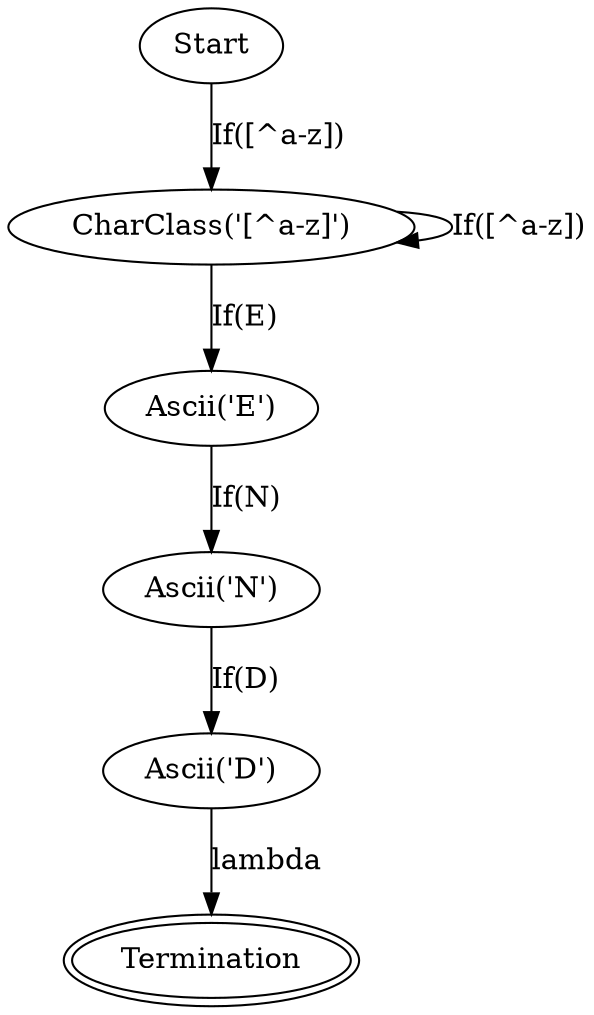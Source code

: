 digraph FSM {
node0 [label="Start"];
node0 -> node1 [label="If([^a-z])"];
node1 [label="CharClass('[^a-z]')"];
node1 -> node1 [label="If([^a-z])"];
node1 -> node2 [label="If(E)"];
node2 [label="Ascii('E')"];
node2 -> node3 [label="If(N)"];
node3 [label="Ascii('N')"];
node3 -> node4 [label="If(D)"];
node4 [label="Ascii('D')"];
node4 -> node5 [label="lambda"];
node5 [label="Termination", peripheries=2];
}